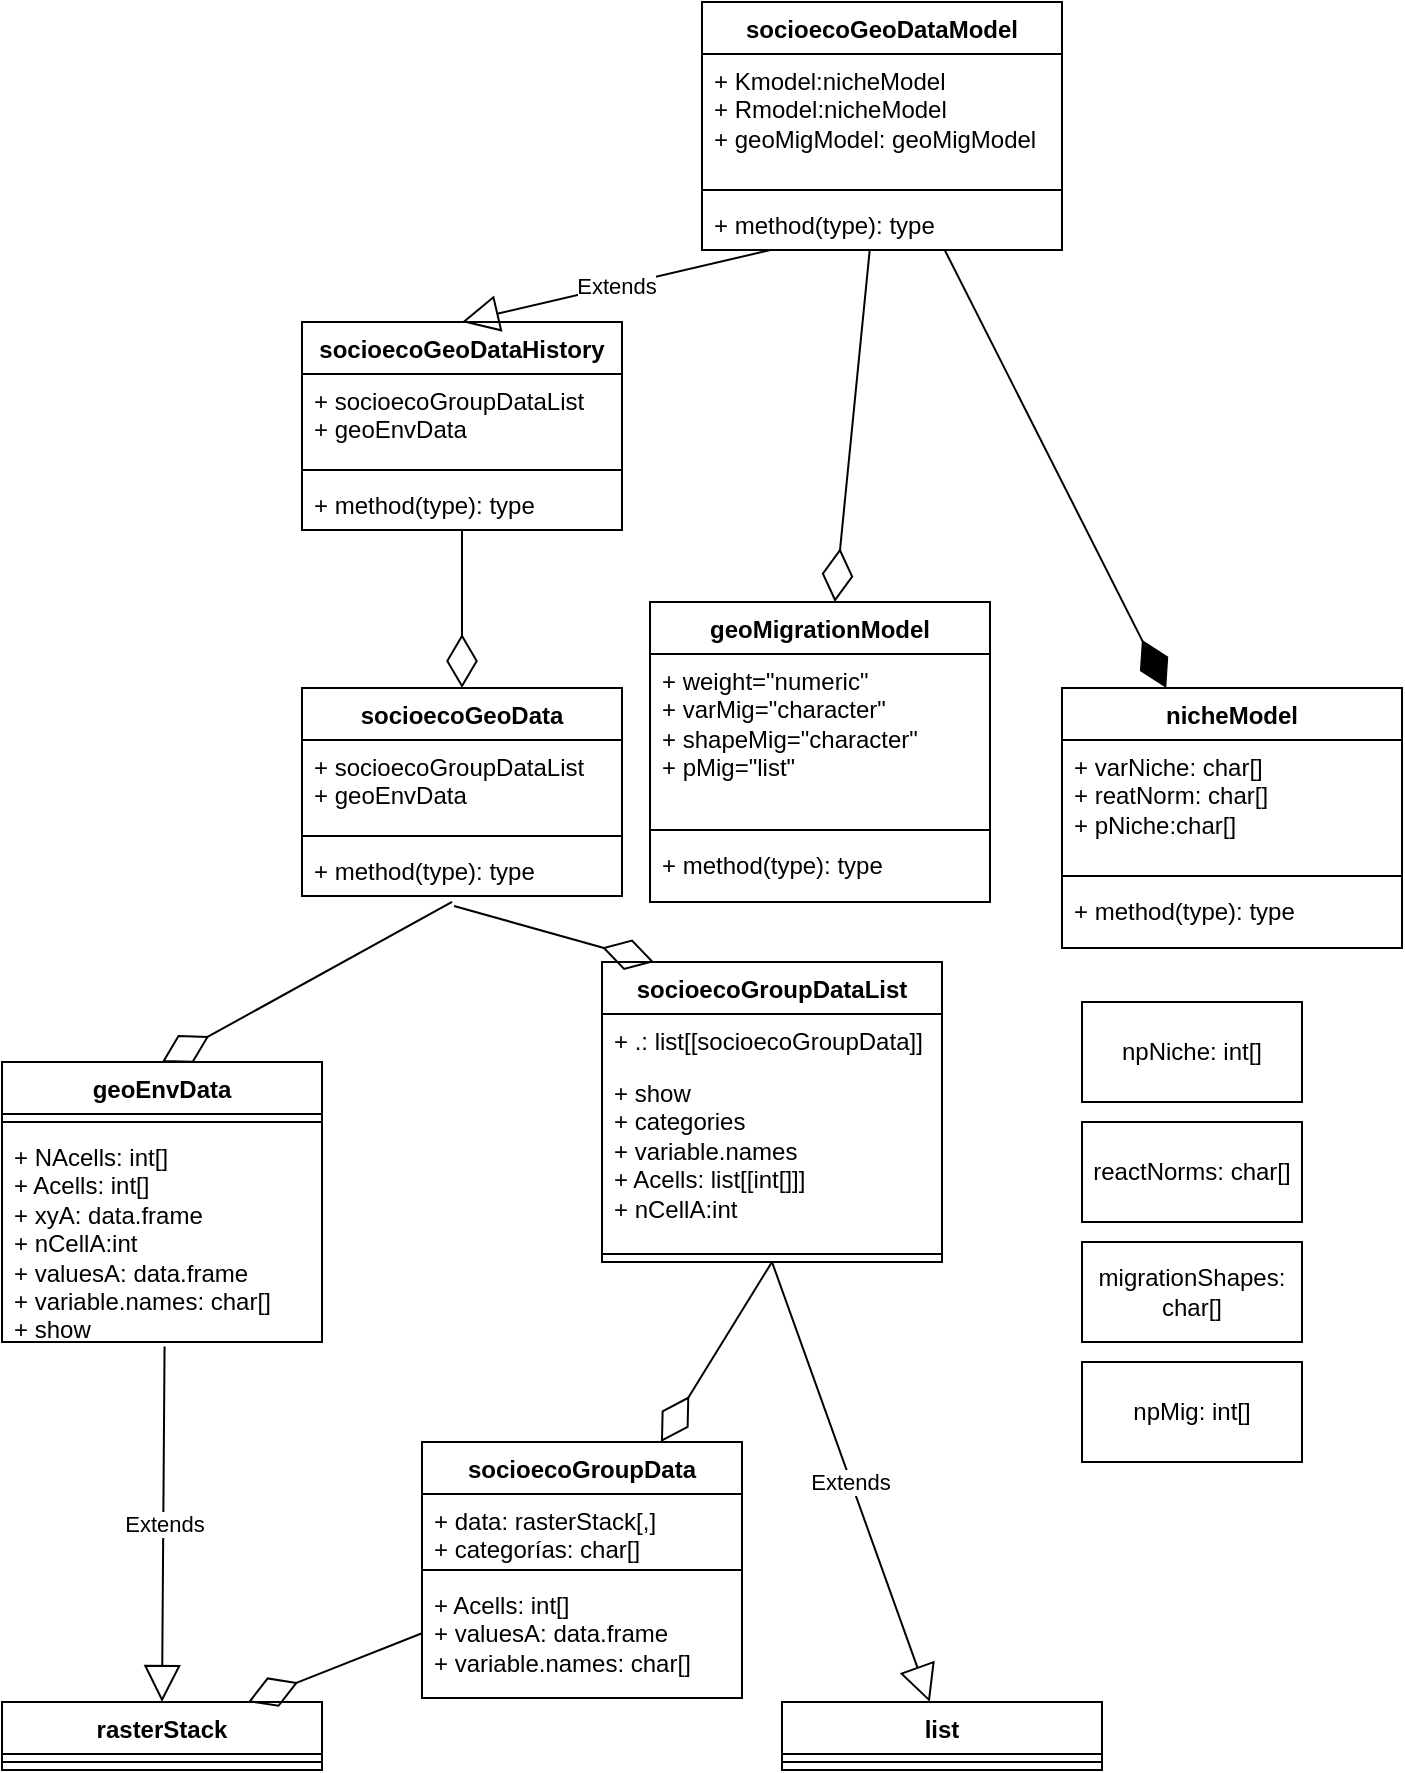 <mxfile version="22.0.0" type="github">
  <diagram name="Page-1" id="Z6gb0_KSrEABv9Jm1-kw">
    <mxGraphModel dx="1080" dy="605" grid="1" gridSize="10" guides="1" tooltips="1" connect="1" arrows="1" fold="1" page="1" pageScale="1" pageWidth="827" pageHeight="1169" math="0" shadow="0">
      <root>
        <mxCell id="0" />
        <mxCell id="1" parent="0" />
        <mxCell id="n09aio_ZxcxyVlvb_FAy-2" value="&lt;div&gt;rasterStack&lt;/div&gt;" style="swimlane;fontStyle=1;align=center;verticalAlign=top;childLayout=stackLayout;horizontal=1;startSize=26;horizontalStack=0;resizeParent=1;resizeParentMax=0;resizeLast=0;collapsible=1;marginBottom=0;whiteSpace=wrap;html=1;" parent="1" vertex="1">
          <mxGeometry x="90" y="1040" width="160" height="34" as="geometry" />
        </mxCell>
        <mxCell id="n09aio_ZxcxyVlvb_FAy-4" value="" style="line;strokeWidth=1;fillColor=none;align=left;verticalAlign=middle;spacingTop=-1;spacingLeft=3;spacingRight=3;rotatable=0;labelPosition=right;points=[];portConstraint=eastwest;strokeColor=inherit;" parent="n09aio_ZxcxyVlvb_FAy-2" vertex="1">
          <mxGeometry y="26" width="160" height="8" as="geometry" />
        </mxCell>
        <mxCell id="n09aio_ZxcxyVlvb_FAy-6" value="geoEnvData" style="swimlane;fontStyle=1;align=center;verticalAlign=top;childLayout=stackLayout;horizontal=1;startSize=26;horizontalStack=0;resizeParent=1;resizeParentMax=0;resizeLast=0;collapsible=1;marginBottom=0;whiteSpace=wrap;html=1;" parent="1" vertex="1">
          <mxGeometry x="90" y="720" width="160" height="140" as="geometry" />
        </mxCell>
        <mxCell id="n09aio_ZxcxyVlvb_FAy-8" value="" style="line;strokeWidth=1;fillColor=none;align=left;verticalAlign=middle;spacingTop=-1;spacingLeft=3;spacingRight=3;rotatable=0;labelPosition=right;points=[];portConstraint=eastwest;strokeColor=inherit;" parent="n09aio_ZxcxyVlvb_FAy-6" vertex="1">
          <mxGeometry y="26" width="160" height="8" as="geometry" />
        </mxCell>
        <mxCell id="n09aio_ZxcxyVlvb_FAy-9" value="&lt;div&gt;+ NAcells: int[]&lt;br&gt;&lt;/div&gt;&lt;div&gt;+ Acells: int[]&lt;/div&gt;&lt;div&gt;+ xyA: data.frame&lt;/div&gt;&lt;div&gt;+ nCellA:int&lt;/div&gt;&lt;div&gt;+ valuesA: data.frame&lt;/div&gt;&lt;div&gt;+ variable.names: char[]&lt;/div&gt;&lt;div&gt;+ show&lt;br&gt;&lt;/div&gt;" style="text;strokeColor=none;fillColor=none;align=left;verticalAlign=top;spacingLeft=4;spacingRight=4;overflow=hidden;rotatable=0;points=[[0,0.5],[1,0.5]];portConstraint=eastwest;whiteSpace=wrap;html=1;" parent="n09aio_ZxcxyVlvb_FAy-6" vertex="1">
          <mxGeometry y="34" width="160" height="106" as="geometry" />
        </mxCell>
        <mxCell id="n09aio_ZxcxyVlvb_FAy-16" value="Extends" style="endArrow=block;endSize=16;endFill=0;html=1;rounded=0;entryX=0.5;entryY=0;entryDx=0;entryDy=0;exitX=0.508;exitY=1.021;exitDx=0;exitDy=0;exitPerimeter=0;" parent="1" source="n09aio_ZxcxyVlvb_FAy-9" target="n09aio_ZxcxyVlvb_FAy-2" edge="1">
          <mxGeometry width="160" relative="1" as="geometry">
            <mxPoint x="80" y="940" as="sourcePoint" />
            <mxPoint x="240" y="940" as="targetPoint" />
          </mxGeometry>
        </mxCell>
        <mxCell id="n09aio_ZxcxyVlvb_FAy-24" value="socioecoGroupDataList" style="swimlane;fontStyle=1;align=center;verticalAlign=top;childLayout=stackLayout;horizontal=1;startSize=26;horizontalStack=0;resizeParent=1;resizeParentMax=0;resizeLast=0;collapsible=1;marginBottom=0;whiteSpace=wrap;html=1;" parent="1" vertex="1">
          <mxGeometry x="390" y="670" width="170" height="150" as="geometry" />
        </mxCell>
        <mxCell id="n09aio_ZxcxyVlvb_FAy-25" value="+ .: list[[socioecoGroupData]]" style="text;strokeColor=none;fillColor=none;align=left;verticalAlign=top;spacingLeft=4;spacingRight=4;overflow=hidden;rotatable=0;points=[[0,0.5],[1,0.5]];portConstraint=eastwest;whiteSpace=wrap;html=1;" parent="n09aio_ZxcxyVlvb_FAy-24" vertex="1">
          <mxGeometry y="26" width="170" height="26" as="geometry" />
        </mxCell>
        <mxCell id="n09aio_ZxcxyVlvb_FAy-27" value="&lt;div&gt;+ show&lt;/div&gt;&lt;div&gt;+ categories&lt;/div&gt;&lt;div&gt;+ variable.names&lt;br&gt;&lt;/div&gt;&lt;div&gt;&lt;div&gt;+ Acells: list[[int[]]]&lt;/div&gt;&lt;/div&gt;&lt;div&gt;+ nCellA:int&lt;/div&gt;" style="text;strokeColor=none;fillColor=none;align=left;verticalAlign=top;spacingLeft=4;spacingRight=4;overflow=hidden;rotatable=0;points=[[0,0.5],[1,0.5]];portConstraint=eastwest;whiteSpace=wrap;html=1;" parent="n09aio_ZxcxyVlvb_FAy-24" vertex="1">
          <mxGeometry y="52" width="170" height="90" as="geometry" />
        </mxCell>
        <mxCell id="n09aio_ZxcxyVlvb_FAy-26" value="" style="line;strokeWidth=1;fillColor=none;align=left;verticalAlign=middle;spacingTop=-1;spacingLeft=3;spacingRight=3;rotatable=0;labelPosition=right;points=[];portConstraint=eastwest;strokeColor=inherit;" parent="n09aio_ZxcxyVlvb_FAy-24" vertex="1">
          <mxGeometry y="142" width="170" height="8" as="geometry" />
        </mxCell>
        <mxCell id="n09aio_ZxcxyVlvb_FAy-28" value="list" style="swimlane;fontStyle=1;align=center;verticalAlign=top;childLayout=stackLayout;horizontal=1;startSize=26;horizontalStack=0;resizeParent=1;resizeParentMax=0;resizeLast=0;collapsible=1;marginBottom=0;whiteSpace=wrap;html=1;" parent="1" vertex="1">
          <mxGeometry x="480" y="1040" width="160" height="34" as="geometry" />
        </mxCell>
        <mxCell id="n09aio_ZxcxyVlvb_FAy-29" value="" style="line;strokeWidth=1;fillColor=none;align=left;verticalAlign=middle;spacingTop=-1;spacingLeft=3;spacingRight=3;rotatable=0;labelPosition=right;points=[];portConstraint=eastwest;strokeColor=inherit;" parent="n09aio_ZxcxyVlvb_FAy-28" vertex="1">
          <mxGeometry y="26" width="160" height="8" as="geometry" />
        </mxCell>
        <mxCell id="n09aio_ZxcxyVlvb_FAy-30" value="Extends" style="endArrow=block;endSize=16;endFill=0;html=1;rounded=0;exitX=0.5;exitY=1;exitDx=0;exitDy=0;" parent="1" source="n09aio_ZxcxyVlvb_FAy-24" target="n09aio_ZxcxyVlvb_FAy-28" edge="1">
          <mxGeometry width="160" relative="1" as="geometry">
            <mxPoint x="510" y="870" as="sourcePoint" />
            <mxPoint x="390" y="920" as="targetPoint" />
          </mxGeometry>
        </mxCell>
        <mxCell id="n09aio_ZxcxyVlvb_FAy-31" value="" style="endArrow=diamondThin;endFill=0;endSize=24;html=1;rounded=0;exitX=0.5;exitY=1;exitDx=0;exitDy=0;" parent="1" source="n09aio_ZxcxyVlvb_FAy-24" target="euh3f-BjxaFIM77-lD3N-1" edge="1">
          <mxGeometry width="160" relative="1" as="geometry">
            <mxPoint x="510" y="930" as="sourcePoint" />
            <mxPoint x="390" y="900" as="targetPoint" />
          </mxGeometry>
        </mxCell>
        <mxCell id="n09aio_ZxcxyVlvb_FAy-32" value="socioecoGeoData" style="swimlane;fontStyle=1;align=center;verticalAlign=top;childLayout=stackLayout;horizontal=1;startSize=26;horizontalStack=0;resizeParent=1;resizeParentMax=0;resizeLast=0;collapsible=1;marginBottom=0;whiteSpace=wrap;html=1;" parent="1" vertex="1">
          <mxGeometry x="240" y="533" width="160" height="104" as="geometry" />
        </mxCell>
        <mxCell id="n09aio_ZxcxyVlvb_FAy-33" value="&lt;div&gt;+&amp;nbsp;socioecoGroupDataList&lt;/div&gt;&lt;div&gt;+ geoEnvData&lt;/div&gt;" style="text;strokeColor=none;fillColor=none;align=left;verticalAlign=top;spacingLeft=4;spacingRight=4;overflow=hidden;rotatable=0;points=[[0,0.5],[1,0.5]];portConstraint=eastwest;whiteSpace=wrap;html=1;" parent="n09aio_ZxcxyVlvb_FAy-32" vertex="1">
          <mxGeometry y="26" width="160" height="44" as="geometry" />
        </mxCell>
        <mxCell id="n09aio_ZxcxyVlvb_FAy-34" value="" style="line;strokeWidth=1;fillColor=none;align=left;verticalAlign=middle;spacingTop=-1;spacingLeft=3;spacingRight=3;rotatable=0;labelPosition=right;points=[];portConstraint=eastwest;strokeColor=inherit;" parent="n09aio_ZxcxyVlvb_FAy-32" vertex="1">
          <mxGeometry y="70" width="160" height="8" as="geometry" />
        </mxCell>
        <mxCell id="n09aio_ZxcxyVlvb_FAy-35" value="+ method(type): type" style="text;strokeColor=none;fillColor=none;align=left;verticalAlign=top;spacingLeft=4;spacingRight=4;overflow=hidden;rotatable=0;points=[[0,0.5],[1,0.5]];portConstraint=eastwest;whiteSpace=wrap;html=1;" parent="n09aio_ZxcxyVlvb_FAy-32" vertex="1">
          <mxGeometry y="78" width="160" height="26" as="geometry" />
        </mxCell>
        <mxCell id="euh3f-BjxaFIM77-lD3N-1" value="socioecoGroupData" style="swimlane;fontStyle=1;align=center;verticalAlign=top;childLayout=stackLayout;horizontal=1;startSize=26;horizontalStack=0;resizeParent=1;resizeParentMax=0;resizeLast=0;collapsible=1;marginBottom=0;whiteSpace=wrap;html=1;" vertex="1" parent="1">
          <mxGeometry x="300" y="910" width="160" height="128" as="geometry" />
        </mxCell>
        <mxCell id="euh3f-BjxaFIM77-lD3N-2" value="&lt;div&gt;+ data: rasterStack[,]&lt;/div&gt;&lt;div&gt;+ categorías: char[]&lt;/div&gt;" style="text;strokeColor=none;fillColor=none;align=left;verticalAlign=top;spacingLeft=4;spacingRight=4;overflow=hidden;rotatable=0;points=[[0,0.5],[1,0.5]];portConstraint=eastwest;whiteSpace=wrap;html=1;" vertex="1" parent="euh3f-BjxaFIM77-lD3N-1">
          <mxGeometry y="26" width="160" height="34" as="geometry" />
        </mxCell>
        <mxCell id="euh3f-BjxaFIM77-lD3N-3" value="" style="line;strokeWidth=1;fillColor=none;align=left;verticalAlign=middle;spacingTop=-1;spacingLeft=3;spacingRight=3;rotatable=0;labelPosition=right;points=[];portConstraint=eastwest;strokeColor=inherit;" vertex="1" parent="euh3f-BjxaFIM77-lD3N-1">
          <mxGeometry y="60" width="160" height="8" as="geometry" />
        </mxCell>
        <mxCell id="euh3f-BjxaFIM77-lD3N-4" value="&lt;div&gt;+ Acells: int[]&lt;/div&gt;&lt;div&gt;+ valuesA: data.frame&lt;/div&gt;&lt;div&gt;+ variable.names: char[]&lt;br&gt;&lt;/div&gt;" style="text;strokeColor=none;fillColor=none;align=left;verticalAlign=top;spacingLeft=4;spacingRight=4;overflow=hidden;rotatable=0;points=[[0,0.5],[1,0.5]];portConstraint=eastwest;whiteSpace=wrap;html=1;" vertex="1" parent="euh3f-BjxaFIM77-lD3N-1">
          <mxGeometry y="68" width="160" height="60" as="geometry" />
        </mxCell>
        <mxCell id="euh3f-BjxaFIM77-lD3N-5" value="nicheModel" style="swimlane;fontStyle=1;align=center;verticalAlign=top;childLayout=stackLayout;horizontal=1;startSize=26;horizontalStack=0;resizeParent=1;resizeParentMax=0;resizeLast=0;collapsible=1;marginBottom=0;whiteSpace=wrap;html=1;" vertex="1" parent="1">
          <mxGeometry x="620" y="533" width="170" height="130" as="geometry" />
        </mxCell>
        <mxCell id="euh3f-BjxaFIM77-lD3N-6" value="&lt;div&gt;+ varNiche: char[]&lt;/div&gt;&lt;div&gt;+ reatNorm: char[]&lt;/div&gt;&lt;div&gt;+ pNiche:char[]&lt;/div&gt;" style="text;strokeColor=none;fillColor=none;align=left;verticalAlign=top;spacingLeft=4;spacingRight=4;overflow=hidden;rotatable=0;points=[[0,0.5],[1,0.5]];portConstraint=eastwest;whiteSpace=wrap;html=1;" vertex="1" parent="euh3f-BjxaFIM77-lD3N-5">
          <mxGeometry y="26" width="170" height="64" as="geometry" />
        </mxCell>
        <mxCell id="euh3f-BjxaFIM77-lD3N-7" value="" style="line;strokeWidth=1;fillColor=none;align=left;verticalAlign=middle;spacingTop=-1;spacingLeft=3;spacingRight=3;rotatable=0;labelPosition=right;points=[];portConstraint=eastwest;strokeColor=inherit;" vertex="1" parent="euh3f-BjxaFIM77-lD3N-5">
          <mxGeometry y="90" width="170" height="8" as="geometry" />
        </mxCell>
        <mxCell id="euh3f-BjxaFIM77-lD3N-8" value="+ method(type): type" style="text;strokeColor=none;fillColor=none;align=left;verticalAlign=top;spacingLeft=4;spacingRight=4;overflow=hidden;rotatable=0;points=[[0,0.5],[1,0.5]];portConstraint=eastwest;whiteSpace=wrap;html=1;" vertex="1" parent="euh3f-BjxaFIM77-lD3N-5">
          <mxGeometry y="98" width="170" height="32" as="geometry" />
        </mxCell>
        <mxCell id="euh3f-BjxaFIM77-lD3N-13" value="npNiche: int[]" style="html=1;whiteSpace=wrap;" vertex="1" parent="1">
          <mxGeometry x="630" y="690" width="110" height="50" as="geometry" />
        </mxCell>
        <mxCell id="euh3f-BjxaFIM77-lD3N-15" value="reactNorms: char[]" style="html=1;whiteSpace=wrap;" vertex="1" parent="1">
          <mxGeometry x="630" y="750" width="110" height="50" as="geometry" />
        </mxCell>
        <mxCell id="euh3f-BjxaFIM77-lD3N-16" value="migrationShapes: char[]" style="html=1;whiteSpace=wrap;" vertex="1" parent="1">
          <mxGeometry x="630" y="810" width="110" height="50" as="geometry" />
        </mxCell>
        <mxCell id="euh3f-BjxaFIM77-lD3N-17" value="npMig: int[]" style="html=1;whiteSpace=wrap;" vertex="1" parent="1">
          <mxGeometry x="630" y="870" width="110" height="50" as="geometry" />
        </mxCell>
        <mxCell id="euh3f-BjxaFIM77-lD3N-23" value="geoMigrationModel" style="swimlane;fontStyle=1;align=center;verticalAlign=top;childLayout=stackLayout;horizontal=1;startSize=26;horizontalStack=0;resizeParent=1;resizeParentMax=0;resizeLast=0;collapsible=1;marginBottom=0;whiteSpace=wrap;html=1;" vertex="1" parent="1">
          <mxGeometry x="414" y="490" width="170" height="150" as="geometry" />
        </mxCell>
        <mxCell id="euh3f-BjxaFIM77-lD3N-24" value="&lt;div&gt;+ weight=&quot;numeric&quot;&lt;/div&gt;&lt;div&gt;+ varMig=&quot;character&quot;&lt;/div&gt;&lt;div&gt;+ shapeMig=&quot;character&quot;&lt;/div&gt;&lt;div&gt;+ pMig=&quot;list&quot;&lt;/div&gt;" style="text;strokeColor=none;fillColor=none;align=left;verticalAlign=top;spacingLeft=4;spacingRight=4;overflow=hidden;rotatable=0;points=[[0,0.5],[1,0.5]];portConstraint=eastwest;whiteSpace=wrap;html=1;" vertex="1" parent="euh3f-BjxaFIM77-lD3N-23">
          <mxGeometry y="26" width="170" height="84" as="geometry" />
        </mxCell>
        <mxCell id="euh3f-BjxaFIM77-lD3N-25" value="" style="line;strokeWidth=1;fillColor=none;align=left;verticalAlign=middle;spacingTop=-1;spacingLeft=3;spacingRight=3;rotatable=0;labelPosition=right;points=[];portConstraint=eastwest;strokeColor=inherit;" vertex="1" parent="euh3f-BjxaFIM77-lD3N-23">
          <mxGeometry y="110" width="170" height="8" as="geometry" />
        </mxCell>
        <mxCell id="euh3f-BjxaFIM77-lD3N-26" value="+ method(type): type" style="text;strokeColor=none;fillColor=none;align=left;verticalAlign=top;spacingLeft=4;spacingRight=4;overflow=hidden;rotatable=0;points=[[0,0.5],[1,0.5]];portConstraint=eastwest;whiteSpace=wrap;html=1;" vertex="1" parent="euh3f-BjxaFIM77-lD3N-23">
          <mxGeometry y="118" width="170" height="32" as="geometry" />
        </mxCell>
        <mxCell id="euh3f-BjxaFIM77-lD3N-28" value="socioecoGeoDataHistory" style="swimlane;fontStyle=1;align=center;verticalAlign=top;childLayout=stackLayout;horizontal=1;startSize=26;horizontalStack=0;resizeParent=1;resizeParentMax=0;resizeLast=0;collapsible=1;marginBottom=0;whiteSpace=wrap;html=1;" vertex="1" parent="1">
          <mxGeometry x="240" y="350" width="160" height="104" as="geometry" />
        </mxCell>
        <mxCell id="euh3f-BjxaFIM77-lD3N-29" value="&lt;div&gt;+&amp;nbsp;socioecoGroupDataList&lt;/div&gt;&lt;div&gt;+ geoEnvData&lt;/div&gt;" style="text;strokeColor=none;fillColor=none;align=left;verticalAlign=top;spacingLeft=4;spacingRight=4;overflow=hidden;rotatable=0;points=[[0,0.5],[1,0.5]];portConstraint=eastwest;whiteSpace=wrap;html=1;" vertex="1" parent="euh3f-BjxaFIM77-lD3N-28">
          <mxGeometry y="26" width="160" height="44" as="geometry" />
        </mxCell>
        <mxCell id="euh3f-BjxaFIM77-lD3N-30" value="" style="line;strokeWidth=1;fillColor=none;align=left;verticalAlign=middle;spacingTop=-1;spacingLeft=3;spacingRight=3;rotatable=0;labelPosition=right;points=[];portConstraint=eastwest;strokeColor=inherit;" vertex="1" parent="euh3f-BjxaFIM77-lD3N-28">
          <mxGeometry y="70" width="160" height="8" as="geometry" />
        </mxCell>
        <mxCell id="euh3f-BjxaFIM77-lD3N-31" value="+ method(type): type" style="text;strokeColor=none;fillColor=none;align=left;verticalAlign=top;spacingLeft=4;spacingRight=4;overflow=hidden;rotatable=0;points=[[0,0.5],[1,0.5]];portConstraint=eastwest;whiteSpace=wrap;html=1;" vertex="1" parent="euh3f-BjxaFIM77-lD3N-28">
          <mxGeometry y="78" width="160" height="26" as="geometry" />
        </mxCell>
        <mxCell id="euh3f-BjxaFIM77-lD3N-32" value="" style="endArrow=diamondThin;endFill=0;endSize=24;html=1;rounded=0;exitX=0.469;exitY=1.115;exitDx=0;exitDy=0;exitPerimeter=0;entryX=0.5;entryY=0;entryDx=0;entryDy=0;" edge="1" parent="1" source="n09aio_ZxcxyVlvb_FAy-35" target="n09aio_ZxcxyVlvb_FAy-6">
          <mxGeometry width="160" relative="1" as="geometry">
            <mxPoint x="485" y="830" as="sourcePoint" />
            <mxPoint x="428" y="920" as="targetPoint" />
          </mxGeometry>
        </mxCell>
        <mxCell id="euh3f-BjxaFIM77-lD3N-33" value="" style="endArrow=diamondThin;endFill=0;endSize=24;html=1;rounded=0;entryX=0.153;entryY=0;entryDx=0;entryDy=0;entryPerimeter=0;exitX=0.475;exitY=1.192;exitDx=0;exitDy=0;exitPerimeter=0;" edge="1" parent="1" source="n09aio_ZxcxyVlvb_FAy-35" target="n09aio_ZxcxyVlvb_FAy-24">
          <mxGeometry width="160" relative="1" as="geometry">
            <mxPoint x="310" y="630" as="sourcePoint" />
            <mxPoint x="180" y="730" as="targetPoint" />
          </mxGeometry>
        </mxCell>
        <mxCell id="euh3f-BjxaFIM77-lD3N-34" value="" style="endArrow=diamondThin;endFill=0;endSize=24;html=1;rounded=0;" edge="1" parent="1" source="euh3f-BjxaFIM77-lD3N-31" target="n09aio_ZxcxyVlvb_FAy-32">
          <mxGeometry width="160" relative="1" as="geometry">
            <mxPoint x="326" y="652" as="sourcePoint" />
            <mxPoint x="426" y="680" as="targetPoint" />
          </mxGeometry>
        </mxCell>
        <mxCell id="euh3f-BjxaFIM77-lD3N-35" value="socioecoGeoDataModel" style="swimlane;fontStyle=1;align=center;verticalAlign=top;childLayout=stackLayout;horizontal=1;startSize=26;horizontalStack=0;resizeParent=1;resizeParentMax=0;resizeLast=0;collapsible=1;marginBottom=0;whiteSpace=wrap;html=1;" vertex="1" parent="1">
          <mxGeometry x="440" y="190" width="180" height="124" as="geometry" />
        </mxCell>
        <mxCell id="euh3f-BjxaFIM77-lD3N-36" value="&lt;div&gt;+ Kmodel:nicheModel&lt;br&gt;&lt;/div&gt;&lt;div&gt;+ Rmodel:nicheModel&lt;/div&gt;&lt;div&gt;+ geoMigModel: geoMigModel&lt;br&gt;&lt;/div&gt;" style="text;strokeColor=none;fillColor=none;align=left;verticalAlign=top;spacingLeft=4;spacingRight=4;overflow=hidden;rotatable=0;points=[[0,0.5],[1,0.5]];portConstraint=eastwest;whiteSpace=wrap;html=1;" vertex="1" parent="euh3f-BjxaFIM77-lD3N-35">
          <mxGeometry y="26" width="180" height="64" as="geometry" />
        </mxCell>
        <mxCell id="euh3f-BjxaFIM77-lD3N-37" value="" style="line;strokeWidth=1;fillColor=none;align=left;verticalAlign=middle;spacingTop=-1;spacingLeft=3;spacingRight=3;rotatable=0;labelPosition=right;points=[];portConstraint=eastwest;strokeColor=inherit;" vertex="1" parent="euh3f-BjxaFIM77-lD3N-35">
          <mxGeometry y="90" width="180" height="8" as="geometry" />
        </mxCell>
        <mxCell id="euh3f-BjxaFIM77-lD3N-38" value="+ method(type): type" style="text;strokeColor=none;fillColor=none;align=left;verticalAlign=top;spacingLeft=4;spacingRight=4;overflow=hidden;rotatable=0;points=[[0,0.5],[1,0.5]];portConstraint=eastwest;whiteSpace=wrap;html=1;" vertex="1" parent="euh3f-BjxaFIM77-lD3N-35">
          <mxGeometry y="98" width="180" height="26" as="geometry" />
        </mxCell>
        <mxCell id="euh3f-BjxaFIM77-lD3N-40" value="Extends" style="endArrow=block;endSize=16;endFill=0;html=1;rounded=0;entryX=0.5;entryY=0;entryDx=0;entryDy=0;" edge="1" parent="1" source="euh3f-BjxaFIM77-lD3N-38" target="euh3f-BjxaFIM77-lD3N-28">
          <mxGeometry width="160" relative="1" as="geometry">
            <mxPoint x="390" y="430" as="sourcePoint" />
            <mxPoint x="550" y="430" as="targetPoint" />
          </mxGeometry>
        </mxCell>
        <mxCell id="euh3f-BjxaFIM77-lD3N-42" value="" style="endArrow=diamondThin;endFill=0;endSize=24;html=1;rounded=0;" edge="1" parent="1" source="euh3f-BjxaFIM77-lD3N-35" target="euh3f-BjxaFIM77-lD3N-23">
          <mxGeometry width="160" relative="1" as="geometry">
            <mxPoint x="481" y="314" as="sourcePoint" />
            <mxPoint x="501" y="500" as="targetPoint" />
          </mxGeometry>
        </mxCell>
        <mxCell id="euh3f-BjxaFIM77-lD3N-45" value="" style="endArrow=diamondThin;endFill=1;endSize=24;html=1;rounded=0;" edge="1" parent="1" source="euh3f-BjxaFIM77-lD3N-35" target="euh3f-BjxaFIM77-lD3N-5">
          <mxGeometry width="160" relative="1" as="geometry">
            <mxPoint x="390" y="430" as="sourcePoint" />
            <mxPoint x="490" y="490" as="targetPoint" />
          </mxGeometry>
        </mxCell>
        <mxCell id="euh3f-BjxaFIM77-lD3N-46" value="" style="endArrow=diamondThin;endFill=0;endSize=24;html=1;rounded=0;" edge="1" parent="1" source="euh3f-BjxaFIM77-lD3N-1" target="n09aio_ZxcxyVlvb_FAy-2">
          <mxGeometry width="160" relative="1" as="geometry">
            <mxPoint x="220" y="920" as="sourcePoint" />
            <mxPoint x="428" y="920" as="targetPoint" />
          </mxGeometry>
        </mxCell>
      </root>
    </mxGraphModel>
  </diagram>
</mxfile>
